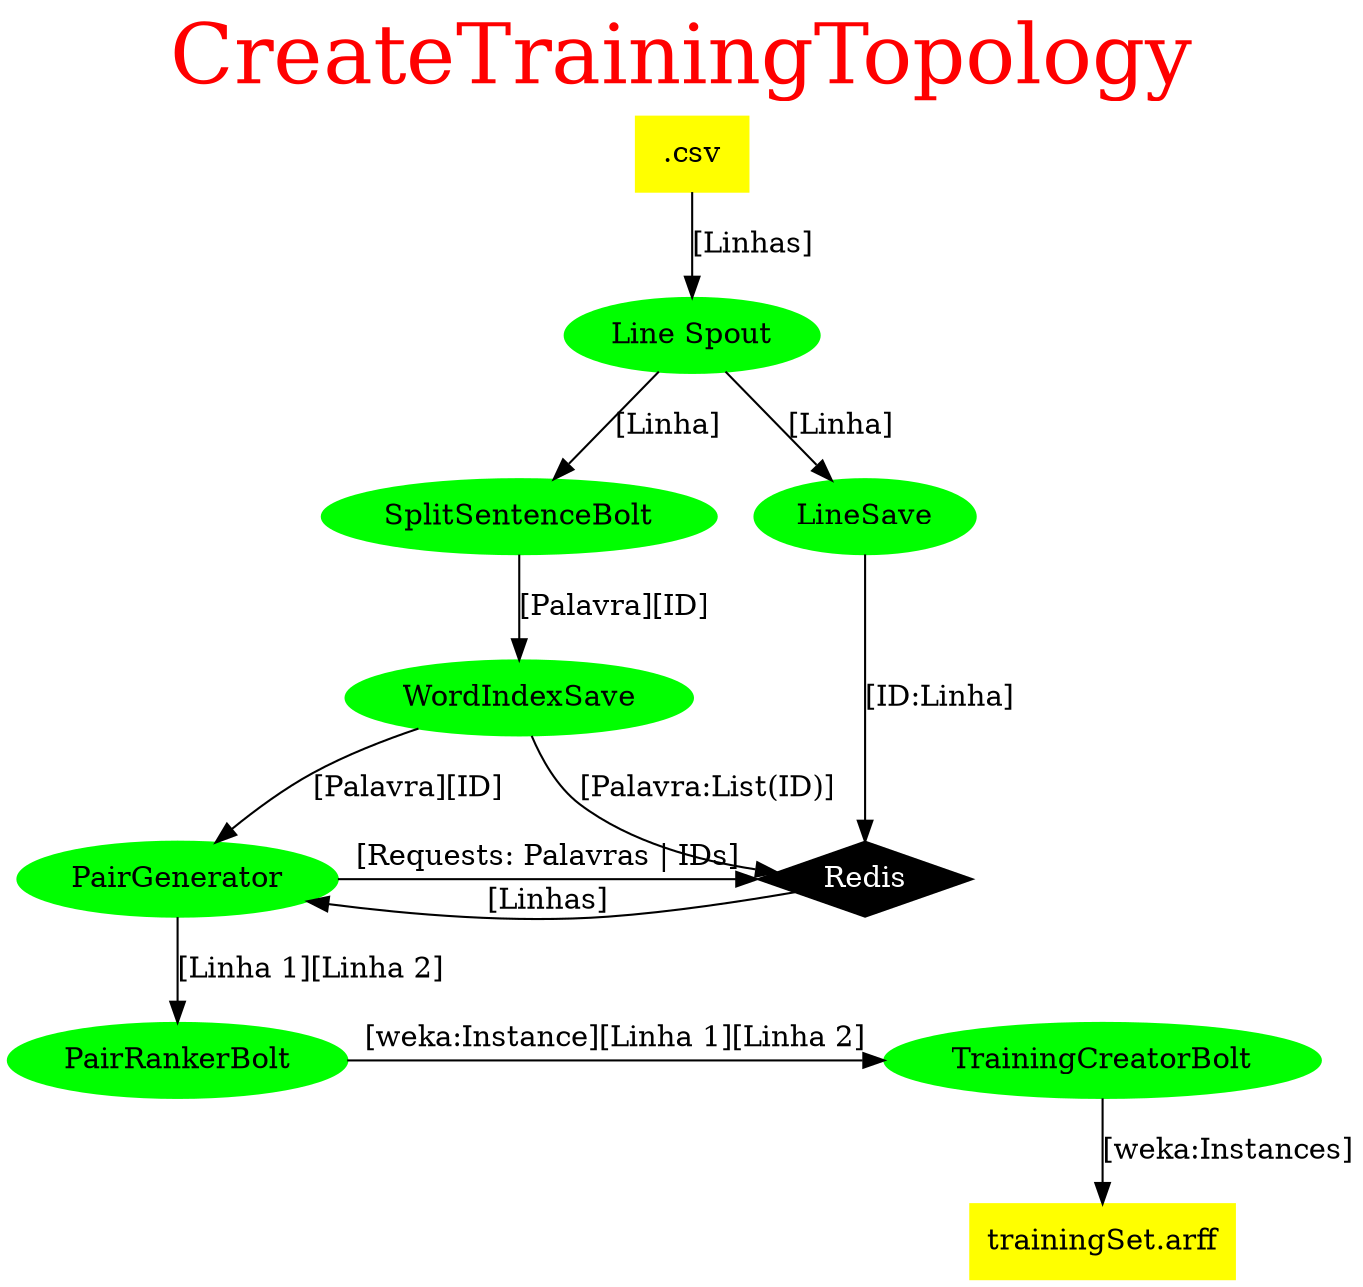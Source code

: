 digraph projeto_topology {
    node [style="filled"]
    graph [labelloc="t" label="CreateTrainingTopology" fontcolor="red" fontsize="40"]

    //files
    {
        node [shape="box" color="yellow"]
        csv [label=".csv"]
        trainingset [label="trainingSet.arff"]
    }
    //spouts and bolts
    {
        node [shape="ellipse" color="green"]
        linespout [label="Line Spout", comment="teste"]
        splitsentence [label="SplitSentenceBolt"]
        linesave [label="LineSave"]
        wordindexsave [label="WordIndexSave"]
        pairranker [label="PairRankerBolt"]
        pairgenerator [label="PairGenerator"]
        trainingcreator [label="TrainingCreatorBolt"]
    }
    //programas
    {
        node [shape="trapezium" color="orange"]
    }

    //outros
    {
        node [shape="diamond" color="black" fontcolor="white"]
        redis [label="Redis"]
    }

    //ligações
    {
        csv -> linespout [label="[Linhas]"]
        linespout -> {linesave splitsentence} [label="[Linha]"]
        linesave -> redis [label="[ID:Linha]"]
        splitsentence -> wordindexsave [label="[Palavra][ID]"]
        wordindexsave -> redis [label="[Palavra:List(ID)]"]
        wordindexsave -> pairgenerator [label="[Palavra][ID]"]
        pairgenerator -> redis [label="[Requests: Palavras | IDs]"]
        redis -> pairgenerator [label="[Linhas]"]
        pairgenerator -> pairranker [label="[Linha 1][Linha 2]"]
        pairranker -> trainingcreator [label="[weka:Instance][Linha 1][Linha 2]"]
        trainingcreator -> trainingset [label="[weka:Instances]"]
    }

    //ranks (posições)
    {
        {rank=same; splitsentence linesave}
        {rank=same; pairgenerator redis}
        {rank=same; pairranker trainingcreator}


    }
}
